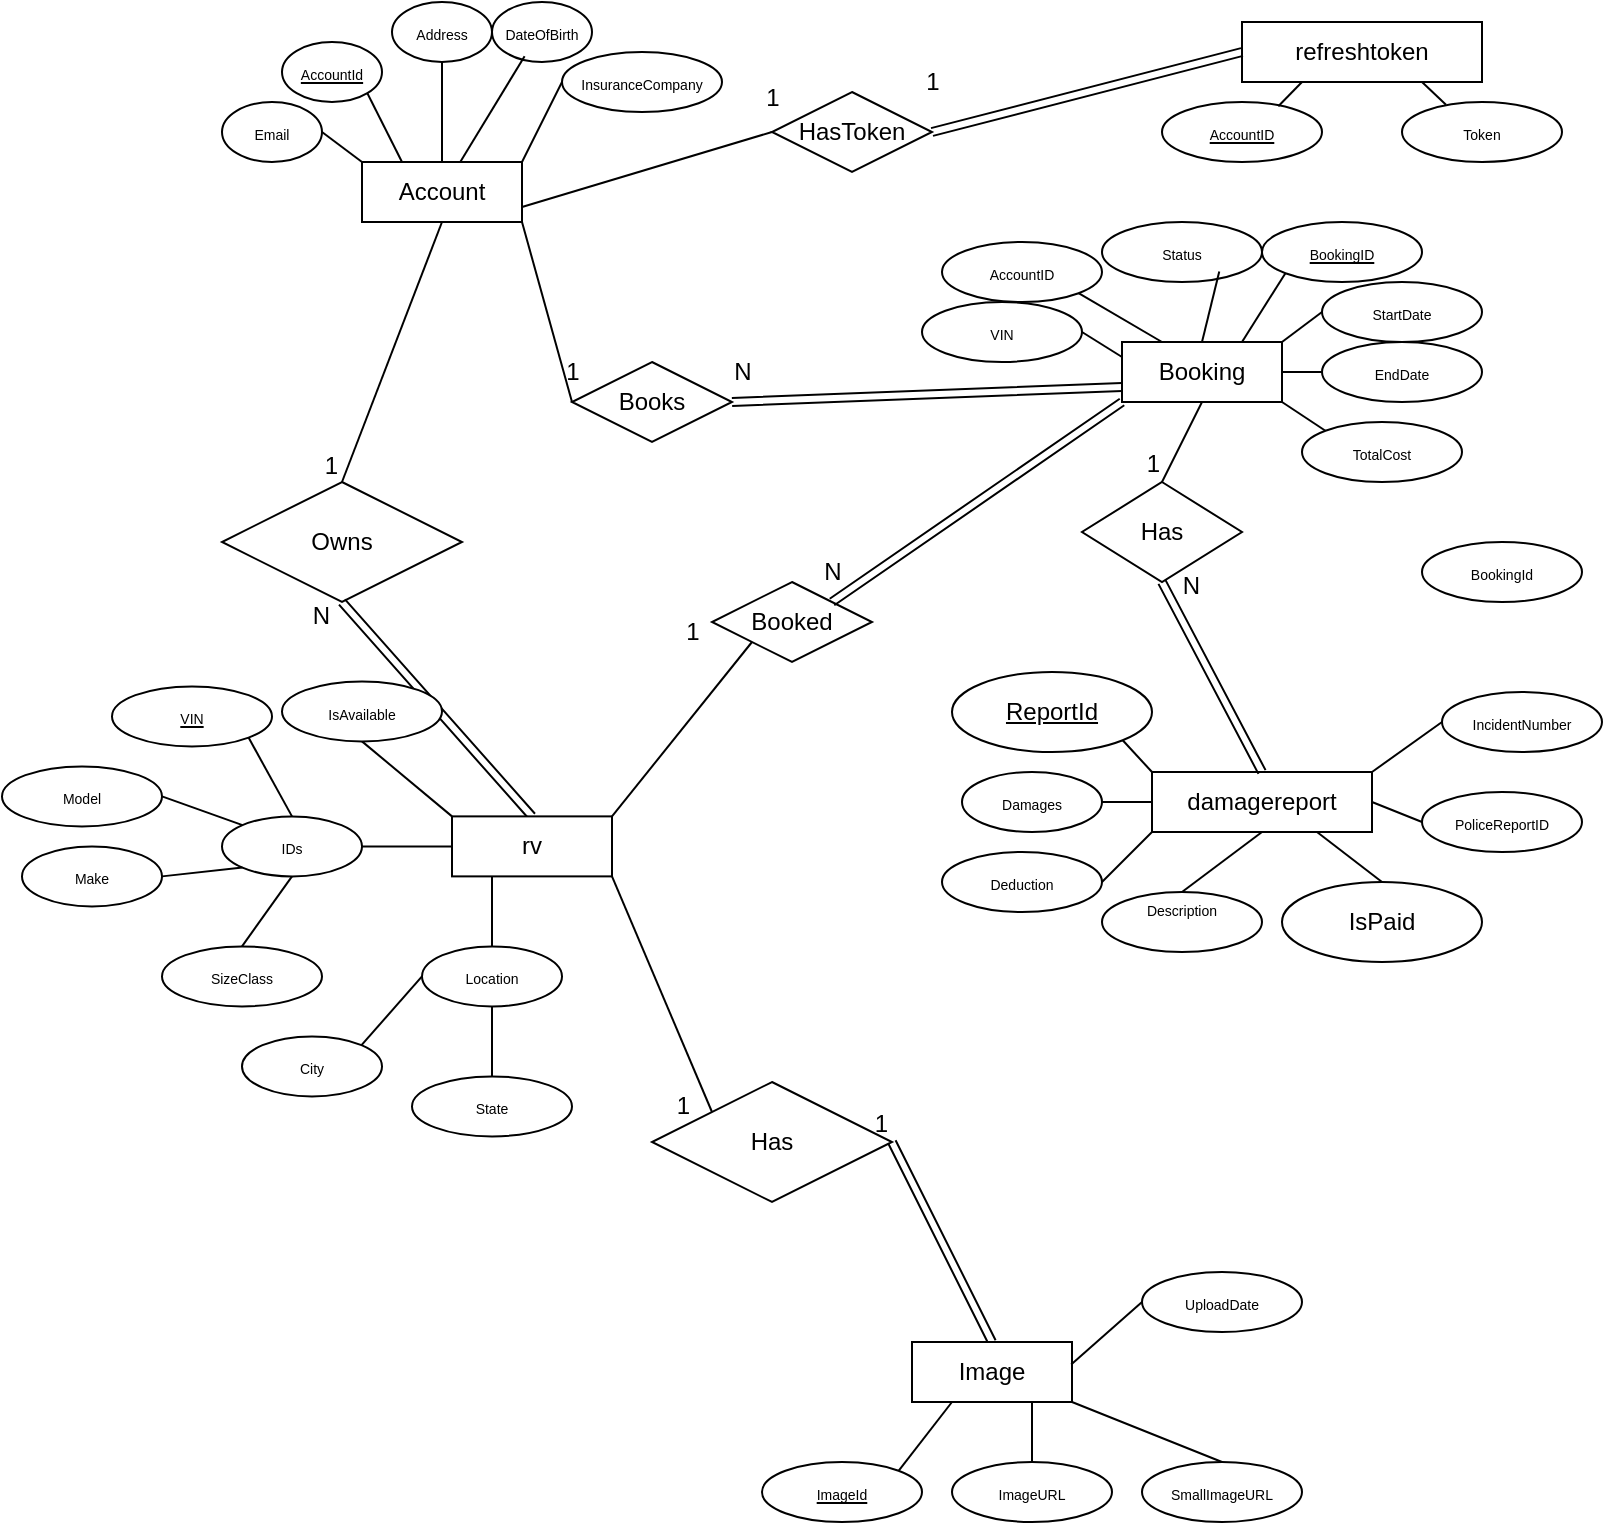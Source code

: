 <mxfile version="27.0.9">
  <diagram name="Page-1" id="gnzkqV7MSjKjHbx5_xEv">
    <mxGraphModel dx="1701" dy="898" grid="1" gridSize="10" guides="1" tooltips="1" connect="1" arrows="1" fold="1" page="1" pageScale="1" pageWidth="850" pageHeight="1100" math="0" shadow="0">
      <root>
        <mxCell id="0" />
        <mxCell id="1" parent="0" />
        <mxCell id="kbWp9_dXnPDkXdaLxwOh-1" value="&lt;div&gt;Booking&lt;/div&gt;" style="rounded=0;whiteSpace=wrap;html=1;" parent="1" vertex="1">
          <mxGeometry x="600" y="240" width="80" height="30" as="geometry" />
        </mxCell>
        <mxCell id="kbWp9_dXnPDkXdaLxwOh-2" value="&lt;div&gt;refreshtoken&lt;/div&gt;" style="rounded=0;whiteSpace=wrap;html=1;" parent="1" vertex="1">
          <mxGeometry x="660" y="80" width="120" height="30" as="geometry" />
        </mxCell>
        <mxCell id="kbWp9_dXnPDkXdaLxwOh-3" value="HasToken" style="rhombus;whiteSpace=wrap;html=1;" parent="1" vertex="1">
          <mxGeometry x="425" y="115" width="80" height="40" as="geometry" />
        </mxCell>
        <mxCell id="kbWp9_dXnPDkXdaLxwOh-4" value="&lt;font style=&quot;font-size: 7px;&quot;&gt;BookingId&lt;/font&gt;" style="ellipse;whiteSpace=wrap;html=1;" parent="1" vertex="1">
          <mxGeometry x="750" y="340" width="80" height="30" as="geometry" />
        </mxCell>
        <mxCell id="kbWp9_dXnPDkXdaLxwOh-5" value="&lt;font style=&quot;font-size: 7px;&quot;&gt;&lt;u&gt;AccountID&lt;/u&gt;&lt;/font&gt;" style="ellipse;whiteSpace=wrap;html=1;" parent="1" vertex="1">
          <mxGeometry x="620" y="120" width="80" height="30" as="geometry" />
        </mxCell>
        <mxCell id="kbWp9_dXnPDkXdaLxwOh-6" value="&lt;font style=&quot;font-size: 7px;&quot;&gt;Token&lt;/font&gt;" style="ellipse;whiteSpace=wrap;html=1;" parent="1" vertex="1">
          <mxGeometry x="740" y="120" width="80" height="30" as="geometry" />
        </mxCell>
        <mxCell id="kbWp9_dXnPDkXdaLxwOh-7" value="&lt;font style=&quot;font-size: 7px;&quot;&gt;AccountID&lt;/font&gt;" style="ellipse;whiteSpace=wrap;html=1;" parent="1" vertex="1">
          <mxGeometry x="510" y="190" width="80" height="30" as="geometry" />
        </mxCell>
        <mxCell id="kbWp9_dXnPDkXdaLxwOh-8" value="&lt;font style=&quot;font-size: 7px;&quot;&gt;&lt;u&gt;BookingID&lt;/u&gt;&lt;/font&gt;" style="ellipse;whiteSpace=wrap;html=1;" parent="1" vertex="1">
          <mxGeometry x="670" y="180" width="80" height="30" as="geometry" />
        </mxCell>
        <mxCell id="kbWp9_dXnPDkXdaLxwOh-9" value="&lt;font style=&quot;font-size: 7px;&quot;&gt;EndDate&lt;/font&gt;" style="ellipse;whiteSpace=wrap;html=1;" parent="1" vertex="1">
          <mxGeometry x="700" y="240" width="80" height="30" as="geometry" />
        </mxCell>
        <mxCell id="kbWp9_dXnPDkXdaLxwOh-10" value="&lt;font style=&quot;font-size: 7px;&quot;&gt;StartDate&lt;/font&gt;" style="ellipse;whiteSpace=wrap;html=1;" parent="1" vertex="1">
          <mxGeometry x="700" y="210" width="80" height="30" as="geometry" />
        </mxCell>
        <mxCell id="kbWp9_dXnPDkXdaLxwOh-11" value="&lt;font style=&quot;font-size: 7px;&quot;&gt;Status&lt;/font&gt;" style="ellipse;whiteSpace=wrap;html=1;" parent="1" vertex="1">
          <mxGeometry x="590" y="180" width="80" height="30" as="geometry" />
        </mxCell>
        <mxCell id="kbWp9_dXnPDkXdaLxwOh-12" value="&lt;font style=&quot;font-size: 7px;&quot;&gt;TotalCost&lt;/font&gt;" style="ellipse;whiteSpace=wrap;html=1;" parent="1" vertex="1">
          <mxGeometry x="690" y="280" width="80" height="30" as="geometry" />
        </mxCell>
        <mxCell id="kbWp9_dXnPDkXdaLxwOh-13" value="&lt;font style=&quot;font-size: 7px;&quot;&gt;VIN&lt;/font&gt;" style="ellipse;whiteSpace=wrap;html=1;" parent="1" vertex="1">
          <mxGeometry x="500" y="220" width="80" height="30" as="geometry" />
        </mxCell>
        <mxCell id="kbWp9_dXnPDkXdaLxwOh-14" value="" style="endArrow=none;html=1;rounded=0;entryX=0.25;entryY=1;entryDx=0;entryDy=0;exitX=0.727;exitY=0.071;exitDx=0;exitDy=0;exitPerimeter=0;" parent="1" source="kbWp9_dXnPDkXdaLxwOh-5" target="kbWp9_dXnPDkXdaLxwOh-2" edge="1">
          <mxGeometry width="50" height="50" relative="1" as="geometry">
            <mxPoint x="450" y="470" as="sourcePoint" />
            <mxPoint x="500" y="420" as="targetPoint" />
          </mxGeometry>
        </mxCell>
        <mxCell id="kbWp9_dXnPDkXdaLxwOh-15" value="" style="endArrow=none;html=1;rounded=0;entryX=0.75;entryY=1;entryDx=0;entryDy=0;exitX=0.275;exitY=0.047;exitDx=0;exitDy=0;exitPerimeter=0;" parent="1" source="kbWp9_dXnPDkXdaLxwOh-6" target="kbWp9_dXnPDkXdaLxwOh-2" edge="1">
          <mxGeometry width="50" height="50" relative="1" as="geometry">
            <mxPoint x="680" y="127" as="sourcePoint" />
            <mxPoint x="702" y="110" as="targetPoint" />
          </mxGeometry>
        </mxCell>
        <mxCell id="kbWp9_dXnPDkXdaLxwOh-16" value="" style="endArrow=none;html=1;rounded=0;entryX=1;entryY=1;entryDx=0;entryDy=0;exitX=0;exitY=0;exitDx=0;exitDy=0;" parent="1" source="kbWp9_dXnPDkXdaLxwOh-12" target="kbWp9_dXnPDkXdaLxwOh-1" edge="1">
          <mxGeometry width="50" height="50" relative="1" as="geometry">
            <mxPoint x="450" y="460" as="sourcePoint" />
            <mxPoint x="500" y="410" as="targetPoint" />
          </mxGeometry>
        </mxCell>
        <mxCell id="kbWp9_dXnPDkXdaLxwOh-17" value="" style="endArrow=none;html=1;rounded=0;entryX=1;entryY=0.5;entryDx=0;entryDy=0;exitX=0;exitY=0.5;exitDx=0;exitDy=0;" parent="1" source="kbWp9_dXnPDkXdaLxwOh-9" target="kbWp9_dXnPDkXdaLxwOh-1" edge="1">
          <mxGeometry width="50" height="50" relative="1" as="geometry">
            <mxPoint x="712" y="284" as="sourcePoint" />
            <mxPoint x="690" y="270" as="targetPoint" />
          </mxGeometry>
        </mxCell>
        <mxCell id="kbWp9_dXnPDkXdaLxwOh-18" value="" style="endArrow=none;html=1;rounded=0;entryX=1;entryY=1;entryDx=0;entryDy=0;exitX=0;exitY=0.5;exitDx=0;exitDy=0;" parent="1" source="kbWp9_dXnPDkXdaLxwOh-10" edge="1">
          <mxGeometry width="50" height="50" relative="1" as="geometry">
            <mxPoint x="702" y="254" as="sourcePoint" />
            <mxPoint x="680" y="240" as="targetPoint" />
          </mxGeometry>
        </mxCell>
        <mxCell id="kbWp9_dXnPDkXdaLxwOh-19" value="" style="endArrow=none;html=1;rounded=0;entryX=0.75;entryY=0;entryDx=0;entryDy=0;exitX=0;exitY=1;exitDx=0;exitDy=0;" parent="1" source="kbWp9_dXnPDkXdaLxwOh-8" target="kbWp9_dXnPDkXdaLxwOh-1" edge="1">
          <mxGeometry width="50" height="50" relative="1" as="geometry">
            <mxPoint x="692" y="244" as="sourcePoint" />
            <mxPoint x="670" y="230" as="targetPoint" />
          </mxGeometry>
        </mxCell>
        <mxCell id="kbWp9_dXnPDkXdaLxwOh-20" value="" style="endArrow=none;html=1;rounded=0;entryX=0.5;entryY=0;entryDx=0;entryDy=0;exitX=0.733;exitY=0.825;exitDx=0;exitDy=0;exitPerimeter=0;" parent="1" source="kbWp9_dXnPDkXdaLxwOh-11" target="kbWp9_dXnPDkXdaLxwOh-1" edge="1">
          <mxGeometry width="50" height="50" relative="1" as="geometry">
            <mxPoint x="672" y="224" as="sourcePoint" />
            <mxPoint x="650" y="210" as="targetPoint" />
          </mxGeometry>
        </mxCell>
        <mxCell id="kbWp9_dXnPDkXdaLxwOh-21" value="" style="endArrow=none;html=1;rounded=0;entryX=1;entryY=1;entryDx=0;entryDy=0;exitX=0.25;exitY=0;exitDx=0;exitDy=0;" parent="1" source="kbWp9_dXnPDkXdaLxwOh-1" target="kbWp9_dXnPDkXdaLxwOh-7" edge="1">
          <mxGeometry width="50" height="50" relative="1" as="geometry">
            <mxPoint x="622" y="254" as="sourcePoint" />
            <mxPoint x="600" y="240" as="targetPoint" />
          </mxGeometry>
        </mxCell>
        <mxCell id="kbWp9_dXnPDkXdaLxwOh-22" value="" style="endArrow=none;html=1;rounded=0;entryX=1;entryY=0.5;entryDx=0;entryDy=0;exitX=0;exitY=0.25;exitDx=0;exitDy=0;" parent="1" source="kbWp9_dXnPDkXdaLxwOh-1" target="kbWp9_dXnPDkXdaLxwOh-13" edge="1">
          <mxGeometry width="50" height="50" relative="1" as="geometry">
            <mxPoint x="602" y="264" as="sourcePoint" />
            <mxPoint x="580" y="250" as="targetPoint" />
          </mxGeometry>
        </mxCell>
        <mxCell id="kbWp9_dXnPDkXdaLxwOh-23" value="Owns" style="shape=rhombus;perimeter=rhombusPerimeter;whiteSpace=wrap;html=1;align=center;" parent="1" vertex="1">
          <mxGeometry x="150" y="310" width="120" height="60" as="geometry" />
        </mxCell>
        <mxCell id="kbWp9_dXnPDkXdaLxwOh-24" value="&lt;div&gt;damagereport&lt;/div&gt;" style="rounded=0;whiteSpace=wrap;html=1;" parent="1" vertex="1">
          <mxGeometry x="615" y="455" width="110" height="30" as="geometry" />
        </mxCell>
        <mxCell id="kbWp9_dXnPDkXdaLxwOh-25" value="&lt;font style=&quot;font-size: 7px;&quot;&gt;IncidentNumber&lt;/font&gt;" style="ellipse;whiteSpace=wrap;html=1;" parent="1" vertex="1">
          <mxGeometry x="760" y="415" width="80" height="30" as="geometry" />
        </mxCell>
        <mxCell id="kbWp9_dXnPDkXdaLxwOh-26" value="&lt;font style=&quot;font-size: 7px;&quot;&gt;Damages&lt;/font&gt;" style="ellipse;whiteSpace=wrap;html=1;" parent="1" vertex="1">
          <mxGeometry x="520" y="455" width="70" height="30" as="geometry" />
        </mxCell>
        <mxCell id="kbWp9_dXnPDkXdaLxwOh-27" value="&lt;font style=&quot;font-size: 7px;&quot;&gt;Deduction&lt;/font&gt;" style="ellipse;whiteSpace=wrap;html=1;" parent="1" vertex="1">
          <mxGeometry x="510" y="495" width="80" height="30" as="geometry" />
        </mxCell>
        <mxCell id="kbWp9_dXnPDkXdaLxwOh-28" value="&lt;font style=&quot;font-size: 7px;&quot;&gt;PoliceReportID&lt;/font&gt;" style="ellipse;whiteSpace=wrap;html=1;" parent="1" vertex="1">
          <mxGeometry x="750" y="465" width="80" height="30" as="geometry" />
        </mxCell>
        <mxCell id="kbWp9_dXnPDkXdaLxwOh-29" value="&lt;font style=&quot;font-size: 7px;&quot;&gt;Description&lt;/font&gt;&lt;div&gt;&lt;font style=&quot;font-size: 7px;&quot;&gt;&lt;br&gt;&lt;/font&gt;&lt;/div&gt;" style="ellipse;whiteSpace=wrap;html=1;" parent="1" vertex="1">
          <mxGeometry x="590" y="515" width="80" height="30" as="geometry" />
        </mxCell>
        <mxCell id="kbWp9_dXnPDkXdaLxwOh-30" value="IsPaid" style="ellipse;whiteSpace=wrap;html=1;align=center;" parent="1" vertex="1">
          <mxGeometry x="680" y="510" width="100" height="40" as="geometry" />
        </mxCell>
        <mxCell id="kbWp9_dXnPDkXdaLxwOh-31" value="ReportId" style="ellipse;whiteSpace=wrap;html=1;align=center;fontStyle=4;" parent="1" vertex="1">
          <mxGeometry x="515" y="405" width="100" height="40" as="geometry" />
        </mxCell>
        <mxCell id="kbWp9_dXnPDkXdaLxwOh-32" value="" style="endArrow=none;html=1;rounded=0;exitX=1;exitY=1;exitDx=0;exitDy=0;entryX=0;entryY=0;entryDx=0;entryDy=0;" parent="1" source="kbWp9_dXnPDkXdaLxwOh-31" target="kbWp9_dXnPDkXdaLxwOh-24" edge="1">
          <mxGeometry relative="1" as="geometry">
            <mxPoint x="580" y="515" as="sourcePoint" />
            <mxPoint x="740" y="515" as="targetPoint" />
          </mxGeometry>
        </mxCell>
        <mxCell id="kbWp9_dXnPDkXdaLxwOh-33" value="" style="endArrow=none;html=1;rounded=0;exitX=1;exitY=0.5;exitDx=0;exitDy=0;entryX=0;entryY=0.5;entryDx=0;entryDy=0;" parent="1" source="kbWp9_dXnPDkXdaLxwOh-26" target="kbWp9_dXnPDkXdaLxwOh-24" edge="1">
          <mxGeometry relative="1" as="geometry">
            <mxPoint x="580" y="515" as="sourcePoint" />
            <mxPoint x="740" y="515" as="targetPoint" />
          </mxGeometry>
        </mxCell>
        <mxCell id="kbWp9_dXnPDkXdaLxwOh-34" value="" style="endArrow=none;html=1;rounded=0;exitX=1;exitY=0.5;exitDx=0;exitDy=0;entryX=0;entryY=1;entryDx=0;entryDy=0;" parent="1" source="kbWp9_dXnPDkXdaLxwOh-27" target="kbWp9_dXnPDkXdaLxwOh-24" edge="1">
          <mxGeometry relative="1" as="geometry">
            <mxPoint x="580" y="515" as="sourcePoint" />
            <mxPoint x="740" y="515" as="targetPoint" />
          </mxGeometry>
        </mxCell>
        <mxCell id="kbWp9_dXnPDkXdaLxwOh-35" value="" style="endArrow=none;html=1;rounded=0;exitX=0.5;exitY=0;exitDx=0;exitDy=0;entryX=0.5;entryY=1;entryDx=0;entryDy=0;" parent="1" source="kbWp9_dXnPDkXdaLxwOh-29" target="kbWp9_dXnPDkXdaLxwOh-24" edge="1">
          <mxGeometry relative="1" as="geometry">
            <mxPoint x="580" y="515" as="sourcePoint" />
            <mxPoint x="740" y="515" as="targetPoint" />
          </mxGeometry>
        </mxCell>
        <mxCell id="kbWp9_dXnPDkXdaLxwOh-36" value="" style="endArrow=none;html=1;rounded=0;entryX=0.5;entryY=0;entryDx=0;entryDy=0;exitX=0.75;exitY=1;exitDx=0;exitDy=0;" parent="1" source="kbWp9_dXnPDkXdaLxwOh-24" target="kbWp9_dXnPDkXdaLxwOh-30" edge="1">
          <mxGeometry relative="1" as="geometry">
            <mxPoint x="565" y="505" as="sourcePoint" />
            <mxPoint x="725" y="505" as="targetPoint" />
          </mxGeometry>
        </mxCell>
        <mxCell id="kbWp9_dXnPDkXdaLxwOh-37" value="" style="endArrow=none;html=1;rounded=0;exitX=1;exitY=0.5;exitDx=0;exitDy=0;entryX=0;entryY=0.5;entryDx=0;entryDy=0;" parent="1" source="kbWp9_dXnPDkXdaLxwOh-24" target="kbWp9_dXnPDkXdaLxwOh-28" edge="1">
          <mxGeometry relative="1" as="geometry">
            <mxPoint x="580" y="515" as="sourcePoint" />
            <mxPoint x="740" y="515" as="targetPoint" />
          </mxGeometry>
        </mxCell>
        <mxCell id="kbWp9_dXnPDkXdaLxwOh-38" value="" style="endArrow=none;html=1;rounded=0;entryX=0;entryY=0.5;entryDx=0;entryDy=0;exitX=1;exitY=0;exitDx=0;exitDy=0;" parent="1" source="kbWp9_dXnPDkXdaLxwOh-24" target="kbWp9_dXnPDkXdaLxwOh-25" edge="1">
          <mxGeometry relative="1" as="geometry">
            <mxPoint x="580" y="515" as="sourcePoint" />
            <mxPoint x="740" y="515" as="targetPoint" />
          </mxGeometry>
        </mxCell>
        <mxCell id="kbWp9_dXnPDkXdaLxwOh-39" value="" style="shape=link;html=1;rounded=0;exitX=0.5;exitY=0;exitDx=0;exitDy=0;entryX=0.5;entryY=1;entryDx=0;entryDy=0;" parent="1" source="kbWp9_dXnPDkXdaLxwOh-105" target="kbWp9_dXnPDkXdaLxwOh-23" edge="1">
          <mxGeometry relative="1" as="geometry">
            <mxPoint x="240" y="360" as="sourcePoint" />
            <mxPoint x="400" y="360" as="targetPoint" />
          </mxGeometry>
        </mxCell>
        <mxCell id="kbWp9_dXnPDkXdaLxwOh-40" value="N" style="resizable=0;html=1;whiteSpace=wrap;align=right;verticalAlign=bottom;" parent="kbWp9_dXnPDkXdaLxwOh-39" connectable="0" vertex="1">
          <mxGeometry x="1" relative="1" as="geometry">
            <mxPoint x="-5" y="15" as="offset" />
          </mxGeometry>
        </mxCell>
        <mxCell id="kbWp9_dXnPDkXdaLxwOh-41" value="" style="endArrow=none;html=1;rounded=0;entryX=0.5;entryY=0;entryDx=0;entryDy=0;exitX=0.5;exitY=1;exitDx=0;exitDy=0;" parent="1" source="kbWp9_dXnPDkXdaLxwOh-45" target="kbWp9_dXnPDkXdaLxwOh-23" edge="1">
          <mxGeometry relative="1" as="geometry">
            <mxPoint x="240" y="360" as="sourcePoint" />
            <mxPoint x="400" y="360" as="targetPoint" />
          </mxGeometry>
        </mxCell>
        <mxCell id="kbWp9_dXnPDkXdaLxwOh-42" value="1" style="resizable=0;html=1;whiteSpace=wrap;align=right;verticalAlign=bottom;" parent="kbWp9_dXnPDkXdaLxwOh-41" connectable="0" vertex="1">
          <mxGeometry x="1" relative="1" as="geometry" />
        </mxCell>
        <mxCell id="kbWp9_dXnPDkXdaLxwOh-43" value="" style="group" parent="1" connectable="0" vertex="1">
          <mxGeometry x="150" y="70" width="250" height="110" as="geometry" />
        </mxCell>
        <mxCell id="kbWp9_dXnPDkXdaLxwOh-44" style="edgeStyle=orthogonalEdgeStyle;rounded=0;orthogonalLoop=1;jettySize=auto;html=1;exitX=0.5;exitY=1;exitDx=0;exitDy=0;" parent="kbWp9_dXnPDkXdaLxwOh-43" source="kbWp9_dXnPDkXdaLxwOh-45" edge="1">
          <mxGeometry relative="1" as="geometry">
            <mxPoint x="120.0" y="100.0" as="targetPoint" />
          </mxGeometry>
        </mxCell>
        <mxCell id="kbWp9_dXnPDkXdaLxwOh-45" value="&lt;div&gt;Account&lt;/div&gt;" style="rounded=0;whiteSpace=wrap;html=1;" parent="kbWp9_dXnPDkXdaLxwOh-43" vertex="1">
          <mxGeometry x="70" y="80" width="80" height="30" as="geometry" />
        </mxCell>
        <mxCell id="kbWp9_dXnPDkXdaLxwOh-46" value="&lt;font style=&quot;font-size: 7px;&quot;&gt;&lt;u&gt;AccountId&lt;/u&gt;&lt;/font&gt;" style="ellipse;whiteSpace=wrap;html=1;" parent="kbWp9_dXnPDkXdaLxwOh-43" vertex="1">
          <mxGeometry x="30" y="20" width="50" height="30" as="geometry" />
        </mxCell>
        <mxCell id="kbWp9_dXnPDkXdaLxwOh-47" value="&lt;font style=&quot;font-size: 7px;&quot;&gt;Address&lt;/font&gt;" style="ellipse;whiteSpace=wrap;html=1;" parent="kbWp9_dXnPDkXdaLxwOh-43" vertex="1">
          <mxGeometry x="85" width="50" height="30" as="geometry" />
        </mxCell>
        <mxCell id="kbWp9_dXnPDkXdaLxwOh-48" value="&lt;font style=&quot;font-size: 7px;&quot;&gt;DateOfBirth&lt;/font&gt;" style="ellipse;whiteSpace=wrap;html=1;" parent="kbWp9_dXnPDkXdaLxwOh-43" vertex="1">
          <mxGeometry x="135" width="50" height="30" as="geometry" />
        </mxCell>
        <mxCell id="kbWp9_dXnPDkXdaLxwOh-49" value="&lt;font style=&quot;font-size: 7px;&quot;&gt;InsuranceCompany&lt;/font&gt;" style="ellipse;whiteSpace=wrap;html=1;" parent="kbWp9_dXnPDkXdaLxwOh-43" vertex="1">
          <mxGeometry x="170" y="25" width="80" height="30" as="geometry" />
        </mxCell>
        <mxCell id="kbWp9_dXnPDkXdaLxwOh-50" value="" style="endArrow=none;html=1;rounded=0;entryX=1;entryY=0;entryDx=0;entryDy=0;exitX=0;exitY=0.5;exitDx=0;exitDy=0;" parent="kbWp9_dXnPDkXdaLxwOh-43" source="kbWp9_dXnPDkXdaLxwOh-49" target="kbWp9_dXnPDkXdaLxwOh-45" edge="1">
          <mxGeometry width="50" height="50" relative="1" as="geometry">
            <mxPoint x="172" y="84" as="sourcePoint" />
            <mxPoint x="150" y="70" as="targetPoint" />
          </mxGeometry>
        </mxCell>
        <mxCell id="kbWp9_dXnPDkXdaLxwOh-51" value="" style="endArrow=none;html=1;rounded=0;exitX=0.326;exitY=0.904;exitDx=0;exitDy=0;exitPerimeter=0;" parent="kbWp9_dXnPDkXdaLxwOh-43" source="kbWp9_dXnPDkXdaLxwOh-48" target="kbWp9_dXnPDkXdaLxwOh-45" edge="1">
          <mxGeometry width="50" height="50" relative="1" as="geometry">
            <mxPoint x="172" y="54" as="sourcePoint" />
            <mxPoint x="150" y="40" as="targetPoint" />
          </mxGeometry>
        </mxCell>
        <mxCell id="kbWp9_dXnPDkXdaLxwOh-52" value="" style="endArrow=none;html=1;rounded=0;entryX=0.5;entryY=0;entryDx=0;entryDy=0;exitX=0.5;exitY=1;exitDx=0;exitDy=0;" parent="kbWp9_dXnPDkXdaLxwOh-43" source="kbWp9_dXnPDkXdaLxwOh-47" target="kbWp9_dXnPDkXdaLxwOh-45" edge="1">
          <mxGeometry width="50" height="50" relative="1" as="geometry">
            <mxPoint x="132" y="44" as="sourcePoint" />
            <mxPoint x="110" y="30" as="targetPoint" />
          </mxGeometry>
        </mxCell>
        <mxCell id="kbWp9_dXnPDkXdaLxwOh-53" value="" style="endArrow=none;html=1;rounded=0;entryX=1;entryY=1;entryDx=0;entryDy=0;exitX=0.25;exitY=0;exitDx=0;exitDy=0;" parent="kbWp9_dXnPDkXdaLxwOh-43" source="kbWp9_dXnPDkXdaLxwOh-45" target="kbWp9_dXnPDkXdaLxwOh-46" edge="1">
          <mxGeometry width="50" height="50" relative="1" as="geometry">
            <mxPoint x="102" y="74" as="sourcePoint" />
            <mxPoint x="80" y="60" as="targetPoint" />
          </mxGeometry>
        </mxCell>
        <mxCell id="eeOFodkYIALJH-LuQLqH-1" value="&lt;font style=&quot;font-size: 7px;&quot;&gt;Email&lt;/font&gt;" style="ellipse;whiteSpace=wrap;html=1;" vertex="1" parent="kbWp9_dXnPDkXdaLxwOh-43">
          <mxGeometry y="50" width="50" height="30" as="geometry" />
        </mxCell>
        <mxCell id="eeOFodkYIALJH-LuQLqH-2" value="" style="endArrow=none;html=1;rounded=0;entryX=1;entryY=0.5;entryDx=0;entryDy=0;exitX=0;exitY=0;exitDx=0;exitDy=0;" edge="1" parent="kbWp9_dXnPDkXdaLxwOh-43" source="kbWp9_dXnPDkXdaLxwOh-45" target="eeOFodkYIALJH-LuQLqH-1">
          <mxGeometry width="50" height="50" relative="1" as="geometry">
            <mxPoint x="87" y="94" as="sourcePoint" />
            <mxPoint x="70" y="60" as="targetPoint" />
          </mxGeometry>
        </mxCell>
        <mxCell id="kbWp9_dXnPDkXdaLxwOh-54" value="Has" style="rhombus;whiteSpace=wrap;html=1;" parent="1" vertex="1">
          <mxGeometry x="580" y="310" width="80" height="50" as="geometry" />
        </mxCell>
        <mxCell id="kbWp9_dXnPDkXdaLxwOh-55" value="" style="shape=link;html=1;rounded=0;entryX=0.5;entryY=0;entryDx=0;entryDy=0;" parent="1" target="kbWp9_dXnPDkXdaLxwOh-24" edge="1">
          <mxGeometry relative="1" as="geometry">
            <mxPoint x="620" y="360" as="sourcePoint" />
            <mxPoint x="670" y="400" as="targetPoint" />
          </mxGeometry>
        </mxCell>
        <mxCell id="kbWp9_dXnPDkXdaLxwOh-56" value="N" style="resizable=0;html=1;whiteSpace=wrap;align=right;verticalAlign=bottom;" parent="kbWp9_dXnPDkXdaLxwOh-55" connectable="0" vertex="1">
          <mxGeometry x="1" relative="1" as="geometry">
            <mxPoint x="-30" y="-85" as="offset" />
          </mxGeometry>
        </mxCell>
        <mxCell id="kbWp9_dXnPDkXdaLxwOh-57" value="" style="endArrow=none;html=1;rounded=0;entryX=0.5;entryY=0;entryDx=0;entryDy=0;exitX=0.5;exitY=1;exitDx=0;exitDy=0;" parent="1" source="kbWp9_dXnPDkXdaLxwOh-1" target="kbWp9_dXnPDkXdaLxwOh-54" edge="1">
          <mxGeometry relative="1" as="geometry">
            <mxPoint x="430" y="320" as="sourcePoint" />
            <mxPoint x="590" y="320" as="targetPoint" />
          </mxGeometry>
        </mxCell>
        <mxCell id="kbWp9_dXnPDkXdaLxwOh-58" value="1" style="resizable=0;html=1;whiteSpace=wrap;align=right;verticalAlign=bottom;" parent="kbWp9_dXnPDkXdaLxwOh-57" connectable="0" vertex="1">
          <mxGeometry x="1" relative="1" as="geometry" />
        </mxCell>
        <mxCell id="kbWp9_dXnPDkXdaLxwOh-59" value="Has" style="shape=rhombus;perimeter=rhombusPerimeter;whiteSpace=wrap;html=1;align=center;" parent="1" vertex="1">
          <mxGeometry x="365" y="610" width="120" height="60" as="geometry" />
        </mxCell>
        <mxCell id="kbWp9_dXnPDkXdaLxwOh-60" value="" style="endArrow=none;html=1;rounded=0;entryX=1;entryY=0.75;entryDx=0;entryDy=0;exitX=0;exitY=0.5;exitDx=0;exitDy=0;" parent="1" source="kbWp9_dXnPDkXdaLxwOh-3" target="kbWp9_dXnPDkXdaLxwOh-45" edge="1">
          <mxGeometry width="50" height="50" relative="1" as="geometry">
            <mxPoint x="430" y="430" as="sourcePoint" />
            <mxPoint x="480" y="380" as="targetPoint" />
          </mxGeometry>
        </mxCell>
        <mxCell id="kbWp9_dXnPDkXdaLxwOh-61" value="" style="shape=link;html=1;rounded=0;entryX=1;entryY=0.5;entryDx=0;entryDy=0;exitX=0;exitY=0.5;exitDx=0;exitDy=0;" parent="1" source="kbWp9_dXnPDkXdaLxwOh-2" target="kbWp9_dXnPDkXdaLxwOh-3" edge="1">
          <mxGeometry width="100" relative="1" as="geometry">
            <mxPoint x="410" y="400" as="sourcePoint" />
            <mxPoint x="510" y="400" as="targetPoint" />
          </mxGeometry>
        </mxCell>
        <mxCell id="kbWp9_dXnPDkXdaLxwOh-62" value="1" style="text;html=1;align=center;verticalAlign=middle;resizable=0;points=[];autosize=1;strokeColor=none;fillColor=none;" parent="1" vertex="1">
          <mxGeometry x="410" y="103" width="30" height="30" as="geometry" />
        </mxCell>
        <mxCell id="kbWp9_dXnPDkXdaLxwOh-63" value="1" style="text;html=1;align=center;verticalAlign=middle;resizable=0;points=[];autosize=1;strokeColor=none;fillColor=none;" parent="1" vertex="1">
          <mxGeometry x="490" y="95" width="30" height="30" as="geometry" />
        </mxCell>
        <mxCell id="kbWp9_dXnPDkXdaLxwOh-64" value="" style="endArrow=none;html=1;rounded=0;exitX=1;exitY=1;exitDx=0;exitDy=0;entryX=0;entryY=0;entryDx=0;entryDy=0;" parent="1" source="kbWp9_dXnPDkXdaLxwOh-105" target="kbWp9_dXnPDkXdaLxwOh-59" edge="1">
          <mxGeometry relative="1" as="geometry">
            <mxPoint x="260" y="470" as="sourcePoint" />
            <mxPoint x="420" y="470" as="targetPoint" />
          </mxGeometry>
        </mxCell>
        <mxCell id="kbWp9_dXnPDkXdaLxwOh-65" value="1" style="resizable=0;html=1;whiteSpace=wrap;align=right;verticalAlign=bottom;" parent="kbWp9_dXnPDkXdaLxwOh-64" connectable="0" vertex="1">
          <mxGeometry x="1" relative="1" as="geometry">
            <mxPoint x="-10" y="5" as="offset" />
          </mxGeometry>
        </mxCell>
        <mxCell id="kbWp9_dXnPDkXdaLxwOh-66" value="Books" style="rhombus;whiteSpace=wrap;html=1;" parent="1" vertex="1">
          <mxGeometry x="325" y="250" width="80" height="40" as="geometry" />
        </mxCell>
        <mxCell id="kbWp9_dXnPDkXdaLxwOh-67" value="" style="shape=link;html=1;rounded=0;entryX=1;entryY=0.5;entryDx=0;entryDy=0;exitX=0.5;exitY=0;exitDx=0;exitDy=0;" parent="1" source="kbWp9_dXnPDkXdaLxwOh-87" target="kbWp9_dXnPDkXdaLxwOh-59" edge="1">
          <mxGeometry relative="1" as="geometry">
            <mxPoint x="440" y="765" as="sourcePoint" />
            <mxPoint x="440" y="700" as="targetPoint" />
          </mxGeometry>
        </mxCell>
        <mxCell id="kbWp9_dXnPDkXdaLxwOh-68" value="1" style="resizable=0;html=1;whiteSpace=wrap;align=right;verticalAlign=bottom;" parent="kbWp9_dXnPDkXdaLxwOh-67" connectable="0" vertex="1">
          <mxGeometry x="1" relative="1" as="geometry" />
        </mxCell>
        <mxCell id="kbWp9_dXnPDkXdaLxwOh-69" value="" style="endArrow=none;html=1;rounded=0;exitX=1;exitY=1;exitDx=0;exitDy=0;entryX=0;entryY=0.5;entryDx=0;entryDy=0;" parent="1" source="kbWp9_dXnPDkXdaLxwOh-45" target="kbWp9_dXnPDkXdaLxwOh-66" edge="1">
          <mxGeometry width="50" height="50" relative="1" as="geometry">
            <mxPoint x="430" y="430" as="sourcePoint" />
            <mxPoint x="480" y="380" as="targetPoint" />
          </mxGeometry>
        </mxCell>
        <mxCell id="kbWp9_dXnPDkXdaLxwOh-70" value="" style="shape=link;html=1;rounded=0;exitX=1;exitY=0.5;exitDx=0;exitDy=0;entryX=0;entryY=0.75;entryDx=0;entryDy=0;" parent="1" source="kbWp9_dXnPDkXdaLxwOh-66" target="kbWp9_dXnPDkXdaLxwOh-1" edge="1">
          <mxGeometry width="100" relative="1" as="geometry">
            <mxPoint x="410" y="400" as="sourcePoint" />
            <mxPoint x="510" y="400" as="targetPoint" />
          </mxGeometry>
        </mxCell>
        <mxCell id="kbWp9_dXnPDkXdaLxwOh-71" value="N" style="text;html=1;align=center;verticalAlign=middle;resizable=0;points=[];autosize=1;strokeColor=none;fillColor=none;" parent="1" vertex="1">
          <mxGeometry x="395" y="240" width="30" height="30" as="geometry" />
        </mxCell>
        <mxCell id="kbWp9_dXnPDkXdaLxwOh-72" value="1" style="text;html=1;align=center;verticalAlign=middle;resizable=0;points=[];autosize=1;strokeColor=none;fillColor=none;" parent="1" vertex="1">
          <mxGeometry x="310" y="240" width="30" height="30" as="geometry" />
        </mxCell>
        <mxCell id="kbWp9_dXnPDkXdaLxwOh-73" value="Booked" style="rhombus;whiteSpace=wrap;html=1;" parent="1" vertex="1">
          <mxGeometry x="395" y="360" width="80" height="40" as="geometry" />
        </mxCell>
        <mxCell id="kbWp9_dXnPDkXdaLxwOh-74" value="" style="endArrow=none;html=1;rounded=0;entryX=0;entryY=1;entryDx=0;entryDy=0;exitX=1;exitY=0;exitDx=0;exitDy=0;" parent="1" source="kbWp9_dXnPDkXdaLxwOh-105" target="kbWp9_dXnPDkXdaLxwOh-73" edge="1">
          <mxGeometry width="50" height="50" relative="1" as="geometry">
            <mxPoint x="430" y="530" as="sourcePoint" />
            <mxPoint x="480" y="480" as="targetPoint" />
          </mxGeometry>
        </mxCell>
        <mxCell id="kbWp9_dXnPDkXdaLxwOh-75" value="" style="shape=link;html=1;rounded=0;exitX=1;exitY=0;exitDx=0;exitDy=0;entryX=0;entryY=1;entryDx=0;entryDy=0;" parent="1" source="kbWp9_dXnPDkXdaLxwOh-73" target="kbWp9_dXnPDkXdaLxwOh-1" edge="1">
          <mxGeometry width="100" relative="1" as="geometry">
            <mxPoint x="410" y="400" as="sourcePoint" />
            <mxPoint x="510" y="400" as="targetPoint" />
          </mxGeometry>
        </mxCell>
        <mxCell id="kbWp9_dXnPDkXdaLxwOh-76" value="1" style="text;html=1;align=center;verticalAlign=middle;resizable=0;points=[];autosize=1;strokeColor=none;fillColor=none;" parent="1" vertex="1">
          <mxGeometry x="370" y="370" width="30" height="30" as="geometry" />
        </mxCell>
        <mxCell id="kbWp9_dXnPDkXdaLxwOh-78" value="N" style="text;html=1;align=center;verticalAlign=middle;resizable=0;points=[];autosize=1;strokeColor=none;fillColor=none;" parent="1" vertex="1">
          <mxGeometry x="440" y="340" width="30" height="30" as="geometry" />
        </mxCell>
        <mxCell id="kbWp9_dXnPDkXdaLxwOh-86" value="" style="group" parent="1" connectable="0" vertex="1">
          <mxGeometry x="420" y="705" width="270" height="125" as="geometry" />
        </mxCell>
        <mxCell id="kbWp9_dXnPDkXdaLxwOh-87" value="&lt;div&gt;Image&lt;/div&gt;" style="rounded=0;whiteSpace=wrap;html=1;" parent="kbWp9_dXnPDkXdaLxwOh-86" vertex="1">
          <mxGeometry x="75" y="35" width="80" height="30" as="geometry" />
        </mxCell>
        <mxCell id="kbWp9_dXnPDkXdaLxwOh-88" value="&lt;font style=&quot;font-size: 7px;&quot;&gt;ImageURL&lt;/font&gt;" style="ellipse;whiteSpace=wrap;html=1;" parent="kbWp9_dXnPDkXdaLxwOh-86" vertex="1">
          <mxGeometry x="95" y="95" width="80" height="30" as="geometry" />
        </mxCell>
        <mxCell id="kbWp9_dXnPDkXdaLxwOh-89" value="&lt;font style=&quot;font-size: 7px;&quot;&gt;SmallImageURL&lt;/font&gt;" style="ellipse;whiteSpace=wrap;html=1;" parent="kbWp9_dXnPDkXdaLxwOh-86" vertex="1">
          <mxGeometry x="190" y="95" width="80" height="30" as="geometry" />
        </mxCell>
        <mxCell id="kbWp9_dXnPDkXdaLxwOh-90" value="" style="endArrow=none;html=1;rounded=0;entryX=1;entryY=0;entryDx=0;entryDy=0;exitX=0.25;exitY=1;exitDx=0;exitDy=0;" parent="kbWp9_dXnPDkXdaLxwOh-86" source="kbWp9_dXnPDkXdaLxwOh-87" target="kbWp9_dXnPDkXdaLxwOh-95" edge="1">
          <mxGeometry width="50" height="50" relative="1" as="geometry">
            <mxPoint x="77" y="49" as="sourcePoint" />
            <mxPoint x="58.716" y="40.442" as="targetPoint" />
          </mxGeometry>
        </mxCell>
        <mxCell id="kbWp9_dXnPDkXdaLxwOh-91" value="" style="endArrow=none;html=1;rounded=0;entryX=0.5;entryY=0;entryDx=0;entryDy=0;exitX=1;exitY=1;exitDx=0;exitDy=0;" parent="kbWp9_dXnPDkXdaLxwOh-86" source="kbWp9_dXnPDkXdaLxwOh-87" target="kbWp9_dXnPDkXdaLxwOh-89" edge="1">
          <mxGeometry width="50" height="50" relative="1" as="geometry">
            <mxPoint x="150" y="65" as="sourcePoint" />
            <mxPoint x="105" y="5" as="targetPoint" />
          </mxGeometry>
        </mxCell>
        <mxCell id="kbWp9_dXnPDkXdaLxwOh-92" value="" style="endArrow=none;html=1;rounded=0;entryX=0.995;entryY=0.376;entryDx=0;entryDy=0;exitX=0;exitY=0.5;exitDx=0;exitDy=0;entryPerimeter=0;" parent="kbWp9_dXnPDkXdaLxwOh-86" source="kbWp9_dXnPDkXdaLxwOh-94" target="kbWp9_dXnPDkXdaLxwOh-87" edge="1">
          <mxGeometry width="50" height="50" relative="1" as="geometry">
            <mxPoint x="176.284" y="30.442" as="sourcePoint" />
            <mxPoint x="165" y="45" as="targetPoint" />
          </mxGeometry>
        </mxCell>
        <mxCell id="kbWp9_dXnPDkXdaLxwOh-93" value="" style="endArrow=none;html=1;rounded=0;entryX=0.5;entryY=0;entryDx=0;entryDy=0;exitX=0.75;exitY=1;exitDx=0;exitDy=0;" parent="kbWp9_dXnPDkXdaLxwOh-86" source="kbWp9_dXnPDkXdaLxwOh-87" target="kbWp9_dXnPDkXdaLxwOh-88" edge="1">
          <mxGeometry width="50" height="50" relative="1" as="geometry">
            <mxPoint x="117" y="59" as="sourcePoint" />
            <mxPoint x="95" y="45" as="targetPoint" />
          </mxGeometry>
        </mxCell>
        <mxCell id="kbWp9_dXnPDkXdaLxwOh-94" value="&lt;font style=&quot;font-size: 7px;&quot;&gt;UploadDate&lt;/font&gt;" style="ellipse;whiteSpace=wrap;html=1;" parent="kbWp9_dXnPDkXdaLxwOh-86" vertex="1">
          <mxGeometry x="190" width="80" height="30" as="geometry" />
        </mxCell>
        <mxCell id="kbWp9_dXnPDkXdaLxwOh-95" value="&lt;font style=&quot;font-size: 7px;&quot;&gt;&lt;u&gt;ImageId&lt;/u&gt;&lt;/font&gt;" style="ellipse;whiteSpace=wrap;html=1;" parent="kbWp9_dXnPDkXdaLxwOh-86" vertex="1">
          <mxGeometry y="95" width="80" height="30" as="geometry" />
        </mxCell>
        <mxCell id="kbWp9_dXnPDkXdaLxwOh-96" value="" style="group" parent="1" connectable="0" vertex="1">
          <mxGeometry x="40" y="409.69" width="305" height="227.5" as="geometry" />
        </mxCell>
        <mxCell id="kbWp9_dXnPDkXdaLxwOh-97" value="" style="endArrow=none;html=1;rounded=0;exitX=0;exitY=0;exitDx=0;exitDy=0;entryX=0.5;entryY=1;entryDx=0;entryDy=0;" parent="kbWp9_dXnPDkXdaLxwOh-96" source="kbWp9_dXnPDkXdaLxwOh-105" target="kbWp9_dXnPDkXdaLxwOh-98" edge="1">
          <mxGeometry relative="1" as="geometry">
            <mxPoint x="200" y="67.5" as="sourcePoint" />
            <mxPoint x="360" y="67.5" as="targetPoint" />
          </mxGeometry>
        </mxCell>
        <mxCell id="kbWp9_dXnPDkXdaLxwOh-98" value="&lt;font style=&quot;font-size: 7px;&quot;&gt;IsAvailable&lt;/font&gt;" style="ellipse;whiteSpace=wrap;html=1;" parent="kbWp9_dXnPDkXdaLxwOh-96" vertex="1">
          <mxGeometry x="140" width="80" height="30" as="geometry" />
        </mxCell>
        <mxCell id="kbWp9_dXnPDkXdaLxwOh-99" value="&lt;font style=&quot;font-size: 7px;&quot;&gt;&lt;u&gt;VIN&lt;/u&gt;&lt;/font&gt;" style="ellipse;whiteSpace=wrap;html=1;" parent="kbWp9_dXnPDkXdaLxwOh-96" vertex="1">
          <mxGeometry x="55" y="2.5" width="80" height="30" as="geometry" />
        </mxCell>
        <mxCell id="kbWp9_dXnPDkXdaLxwOh-100" value="&lt;font style=&quot;font-size: 7px;&quot;&gt;IDs&lt;/font&gt;" style="ellipse;whiteSpace=wrap;html=1;" parent="kbWp9_dXnPDkXdaLxwOh-96" vertex="1">
          <mxGeometry x="110" y="67.5" width="70" height="30" as="geometry" />
        </mxCell>
        <mxCell id="kbWp9_dXnPDkXdaLxwOh-101" value="&lt;font style=&quot;font-size: 7px;&quot;&gt;Model&lt;/font&gt;" style="ellipse;whiteSpace=wrap;html=1;" parent="kbWp9_dXnPDkXdaLxwOh-96" vertex="1">
          <mxGeometry y="42.5" width="80" height="30" as="geometry" />
        </mxCell>
        <mxCell id="kbWp9_dXnPDkXdaLxwOh-102" value="&lt;font style=&quot;font-size: 7px;&quot;&gt;Make&lt;/font&gt;" style="ellipse;whiteSpace=wrap;html=1;" parent="kbWp9_dXnPDkXdaLxwOh-96" vertex="1">
          <mxGeometry x="10" y="82.5" width="70" height="30" as="geometry" />
        </mxCell>
        <mxCell id="kbWp9_dXnPDkXdaLxwOh-103" value="" style="endArrow=none;html=1;rounded=0;exitX=1;exitY=0.5;exitDx=0;exitDy=0;entryX=0;entryY=0;entryDx=0;entryDy=0;" parent="kbWp9_dXnPDkXdaLxwOh-96" source="kbWp9_dXnPDkXdaLxwOh-101" target="kbWp9_dXnPDkXdaLxwOh-100" edge="1">
          <mxGeometry relative="1" as="geometry">
            <mxPoint x="130" y="112.5" as="sourcePoint" />
            <mxPoint x="120" y="62.5" as="targetPoint" />
          </mxGeometry>
        </mxCell>
        <mxCell id="kbWp9_dXnPDkXdaLxwOh-104" value="" style="endArrow=none;html=1;rounded=0;exitX=0.5;exitY=0;exitDx=0;exitDy=0;entryX=0.5;entryY=1;entryDx=0;entryDy=0;" parent="kbWp9_dXnPDkXdaLxwOh-96" source="kbWp9_dXnPDkXdaLxwOh-106" target="kbWp9_dXnPDkXdaLxwOh-100" edge="1">
          <mxGeometry relative="1" as="geometry">
            <mxPoint x="140" y="171.5" as="sourcePoint" />
            <mxPoint x="150" y="122.5" as="targetPoint" />
          </mxGeometry>
        </mxCell>
        <mxCell id="kbWp9_dXnPDkXdaLxwOh-105" value="&lt;div&gt;rv&lt;/div&gt;" style="rounded=0;whiteSpace=wrap;html=1;" parent="kbWp9_dXnPDkXdaLxwOh-96" vertex="1">
          <mxGeometry x="225" y="67.5" width="80" height="30" as="geometry" />
        </mxCell>
        <mxCell id="kbWp9_dXnPDkXdaLxwOh-106" value="&lt;font style=&quot;font-size: 7px;&quot;&gt;SizeClass&lt;/font&gt;" style="ellipse;whiteSpace=wrap;html=1;" parent="kbWp9_dXnPDkXdaLxwOh-96" vertex="1">
          <mxGeometry x="80" y="132.5" width="80" height="30" as="geometry" />
        </mxCell>
        <mxCell id="kbWp9_dXnPDkXdaLxwOh-107" value="" style="endArrow=none;html=1;rounded=0;exitX=0;exitY=0.5;exitDx=0;exitDy=0;entryX=1;entryY=0.5;entryDx=0;entryDy=0;" parent="kbWp9_dXnPDkXdaLxwOh-96" source="kbWp9_dXnPDkXdaLxwOh-105" target="kbWp9_dXnPDkXdaLxwOh-100" edge="1">
          <mxGeometry relative="1" as="geometry">
            <mxPoint x="185" y="82.5" as="sourcePoint" />
            <mxPoint x="265" y="92.5" as="targetPoint" />
          </mxGeometry>
        </mxCell>
        <mxCell id="kbWp9_dXnPDkXdaLxwOh-108" value="" style="endArrow=none;html=1;rounded=0;exitX=1;exitY=0.5;exitDx=0;exitDy=0;entryX=0;entryY=1;entryDx=0;entryDy=0;" parent="kbWp9_dXnPDkXdaLxwOh-96" source="kbWp9_dXnPDkXdaLxwOh-102" target="kbWp9_dXnPDkXdaLxwOh-100" edge="1">
          <mxGeometry relative="1" as="geometry">
            <mxPoint x="140" y="72.5" as="sourcePoint" />
            <mxPoint x="177" y="116.5" as="targetPoint" />
          </mxGeometry>
        </mxCell>
        <mxCell id="kbWp9_dXnPDkXdaLxwOh-109" value="" style="endArrow=none;html=1;rounded=0;exitX=1;exitY=1;exitDx=0;exitDy=0;entryX=0.5;entryY=0;entryDx=0;entryDy=0;" parent="kbWp9_dXnPDkXdaLxwOh-96" source="kbWp9_dXnPDkXdaLxwOh-99" target="kbWp9_dXnPDkXdaLxwOh-100" edge="1">
          <mxGeometry relative="1" as="geometry">
            <mxPoint x="150" y="12.5" as="sourcePoint" />
            <mxPoint x="310" y="12.5" as="targetPoint" />
          </mxGeometry>
        </mxCell>
        <mxCell id="kbWp9_dXnPDkXdaLxwOh-110" value="&lt;font style=&quot;font-size: 7px;&quot;&gt;Location&lt;/font&gt;" style="ellipse;whiteSpace=wrap;html=1;" parent="kbWp9_dXnPDkXdaLxwOh-96" vertex="1">
          <mxGeometry x="210" y="132.5" width="70" height="30" as="geometry" />
        </mxCell>
        <mxCell id="kbWp9_dXnPDkXdaLxwOh-111" value="&lt;font style=&quot;font-size: 7px;&quot;&gt;City&lt;/font&gt;" style="ellipse;whiteSpace=wrap;html=1;" parent="kbWp9_dXnPDkXdaLxwOh-96" vertex="1">
          <mxGeometry x="120" y="177.5" width="70" height="30" as="geometry" />
        </mxCell>
        <mxCell id="kbWp9_dXnPDkXdaLxwOh-112" value="" style="endArrow=none;html=1;rounded=0;exitX=0.5;exitY=0;exitDx=0;exitDy=0;entryX=0.5;entryY=1;entryDx=0;entryDy=0;" parent="kbWp9_dXnPDkXdaLxwOh-96" source="kbWp9_dXnPDkXdaLxwOh-113" target="kbWp9_dXnPDkXdaLxwOh-110" edge="1">
          <mxGeometry relative="1" as="geometry">
            <mxPoint x="210" y="330.5" as="sourcePoint" />
            <mxPoint x="220" y="281.5" as="targetPoint" />
          </mxGeometry>
        </mxCell>
        <mxCell id="kbWp9_dXnPDkXdaLxwOh-113" value="&lt;font style=&quot;font-size: 7px;&quot;&gt;State&lt;/font&gt;" style="ellipse;whiteSpace=wrap;html=1;" parent="kbWp9_dXnPDkXdaLxwOh-96" vertex="1">
          <mxGeometry x="205" y="197.5" width="80" height="30" as="geometry" />
        </mxCell>
        <mxCell id="kbWp9_dXnPDkXdaLxwOh-114" value="" style="endArrow=none;html=1;rounded=0;exitX=1;exitY=0;exitDx=0;exitDy=0;entryX=0;entryY=0.5;entryDx=0;entryDy=0;" parent="kbWp9_dXnPDkXdaLxwOh-96" source="kbWp9_dXnPDkXdaLxwOh-111" target="kbWp9_dXnPDkXdaLxwOh-110" edge="1">
          <mxGeometry relative="1" as="geometry">
            <mxPoint x="210" y="231.5" as="sourcePoint" />
            <mxPoint x="247" y="275.5" as="targetPoint" />
          </mxGeometry>
        </mxCell>
        <mxCell id="kbWp9_dXnPDkXdaLxwOh-115" value="" style="endArrow=none;html=1;rounded=0;exitX=0.25;exitY=1;exitDx=0;exitDy=0;entryX=0.5;entryY=0;entryDx=0;entryDy=0;" parent="kbWp9_dXnPDkXdaLxwOh-96" source="kbWp9_dXnPDkXdaLxwOh-105" target="kbWp9_dXnPDkXdaLxwOh-110" edge="1">
          <mxGeometry relative="1" as="geometry">
            <mxPoint x="193" y="187.5" as="sourcePoint" />
            <mxPoint x="380" y="171.5" as="targetPoint" />
          </mxGeometry>
        </mxCell>
      </root>
    </mxGraphModel>
  </diagram>
</mxfile>
